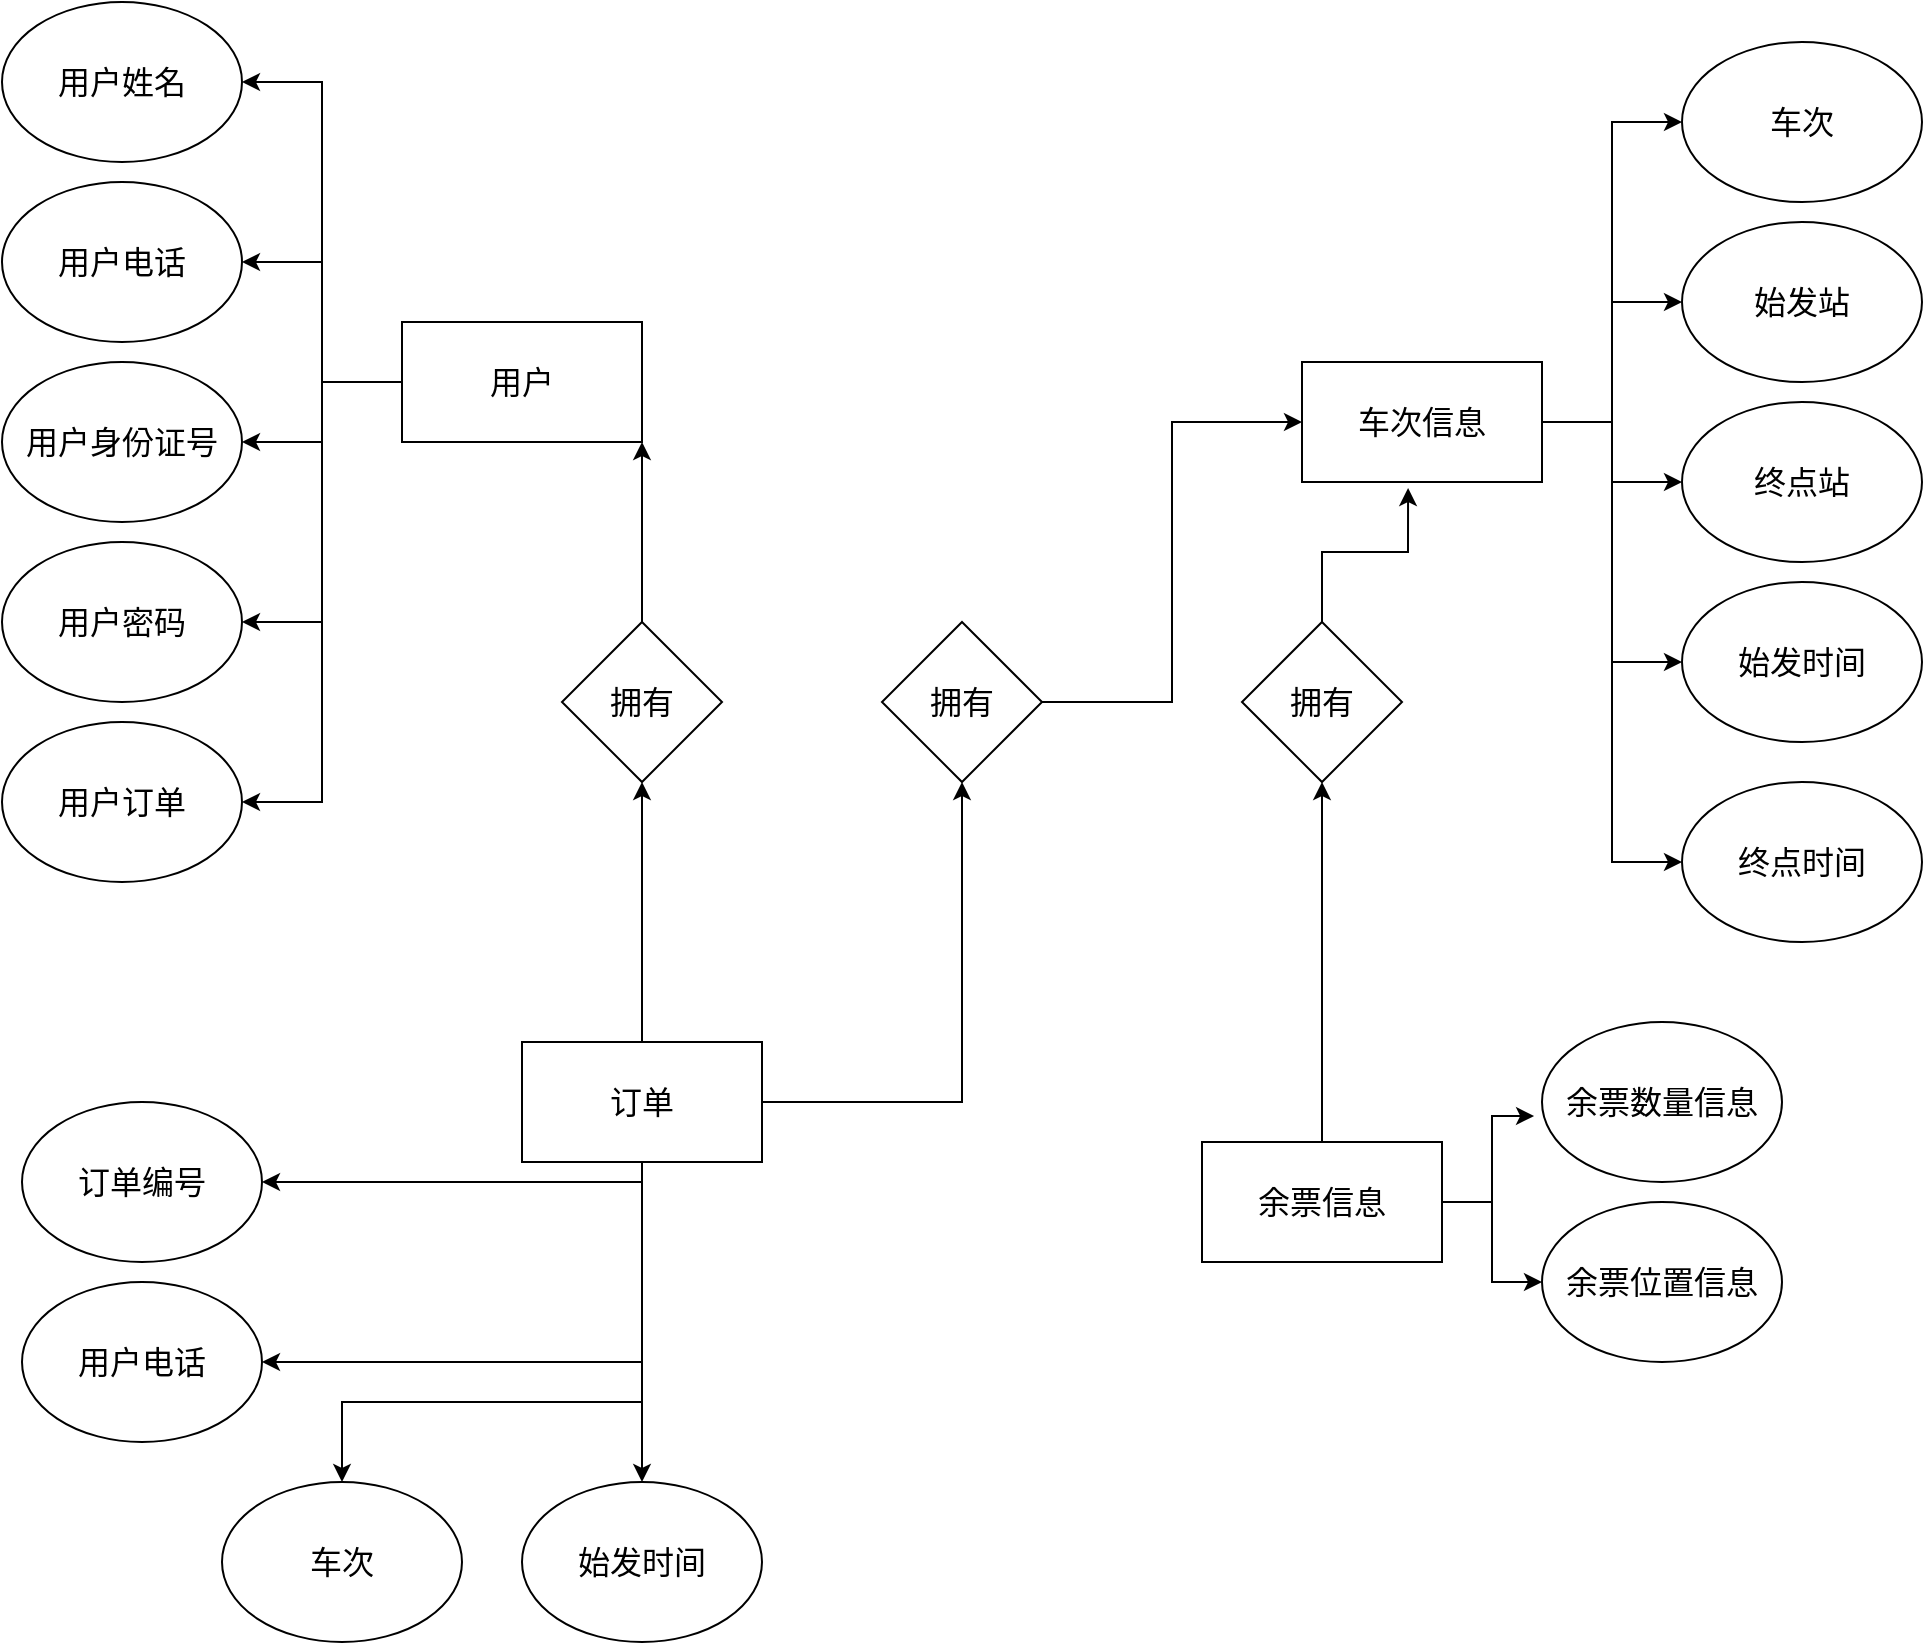 <mxfile version="20.4.2" type="github">
  <diagram id="R2lEEEUBdFMjLlhIrx00" name="Page-1">
    <mxGraphModel dx="1422" dy="762" grid="1" gridSize="10" guides="1" tooltips="1" connect="1" arrows="1" fold="1" page="1" pageScale="1" pageWidth="850" pageHeight="1100" math="0" shadow="0" extFonts="Permanent Marker^https://fonts.googleapis.com/css?family=Permanent+Marker">
      <root>
        <mxCell id="0" />
        <mxCell id="1" parent="0" />
        <mxCell id="SA7tYLyuMvEPq6KlVRxl-7" style="edgeStyle=orthogonalEdgeStyle;rounded=0;orthogonalLoop=1;jettySize=auto;html=1;exitX=0;exitY=0.5;exitDx=0;exitDy=0;entryX=1;entryY=0.5;entryDx=0;entryDy=0;fontSize=16;" edge="1" parent="1" source="SA7tYLyuMvEPq6KlVRxl-1" target="SA7tYLyuMvEPq6KlVRxl-2">
          <mxGeometry relative="1" as="geometry" />
        </mxCell>
        <mxCell id="SA7tYLyuMvEPq6KlVRxl-9" style="edgeStyle=orthogonalEdgeStyle;rounded=0;orthogonalLoop=1;jettySize=auto;html=1;entryX=1;entryY=0.5;entryDx=0;entryDy=0;fontSize=16;" edge="1" parent="1" source="SA7tYLyuMvEPq6KlVRxl-1" target="SA7tYLyuMvEPq6KlVRxl-5">
          <mxGeometry relative="1" as="geometry" />
        </mxCell>
        <mxCell id="SA7tYLyuMvEPq6KlVRxl-10" style="edgeStyle=orthogonalEdgeStyle;rounded=0;orthogonalLoop=1;jettySize=auto;html=1;entryX=1;entryY=0.5;entryDx=0;entryDy=0;fontSize=16;" edge="1" parent="1" source="SA7tYLyuMvEPq6KlVRxl-1" target="SA7tYLyuMvEPq6KlVRxl-4">
          <mxGeometry relative="1" as="geometry" />
        </mxCell>
        <mxCell id="SA7tYLyuMvEPq6KlVRxl-11" style="edgeStyle=orthogonalEdgeStyle;rounded=0;orthogonalLoop=1;jettySize=auto;html=1;entryX=1;entryY=0.5;entryDx=0;entryDy=0;fontSize=16;" edge="1" parent="1" source="SA7tYLyuMvEPq6KlVRxl-1" target="SA7tYLyuMvEPq6KlVRxl-6">
          <mxGeometry relative="1" as="geometry" />
        </mxCell>
        <mxCell id="SA7tYLyuMvEPq6KlVRxl-12" style="edgeStyle=orthogonalEdgeStyle;rounded=0;orthogonalLoop=1;jettySize=auto;html=1;entryX=1;entryY=0.5;entryDx=0;entryDy=0;fontSize=16;" edge="1" parent="1" source="SA7tYLyuMvEPq6KlVRxl-1" target="SA7tYLyuMvEPq6KlVRxl-3">
          <mxGeometry relative="1" as="geometry" />
        </mxCell>
        <mxCell id="SA7tYLyuMvEPq6KlVRxl-1" value="&lt;font style=&quot;font-size: 16px;&quot;&gt;用户&lt;/font&gt;" style="rounded=0;whiteSpace=wrap;html=1;" vertex="1" parent="1">
          <mxGeometry x="240" y="200" width="120" height="60" as="geometry" />
        </mxCell>
        <mxCell id="SA7tYLyuMvEPq6KlVRxl-2" value="用户姓名" style="ellipse;whiteSpace=wrap;html=1;fontSize=16;" vertex="1" parent="1">
          <mxGeometry x="40" y="40" width="120" height="80" as="geometry" />
        </mxCell>
        <mxCell id="SA7tYLyuMvEPq6KlVRxl-3" value="用户订单" style="ellipse;whiteSpace=wrap;html=1;fontSize=16;" vertex="1" parent="1">
          <mxGeometry x="40" y="400" width="120" height="80" as="geometry" />
        </mxCell>
        <mxCell id="SA7tYLyuMvEPq6KlVRxl-4" value="用户电话" style="ellipse;whiteSpace=wrap;html=1;fontSize=16;" vertex="1" parent="1">
          <mxGeometry x="40" y="130" width="120" height="80" as="geometry" />
        </mxCell>
        <mxCell id="SA7tYLyuMvEPq6KlVRxl-5" value="用户身份证号" style="ellipse;whiteSpace=wrap;html=1;fontSize=16;" vertex="1" parent="1">
          <mxGeometry x="40" y="220" width="120" height="80" as="geometry" />
        </mxCell>
        <mxCell id="SA7tYLyuMvEPq6KlVRxl-6" value="用户密码" style="ellipse;whiteSpace=wrap;html=1;fontSize=16;" vertex="1" parent="1">
          <mxGeometry x="40" y="310" width="120" height="80" as="geometry" />
        </mxCell>
        <mxCell id="SA7tYLyuMvEPq6KlVRxl-32" style="edgeStyle=orthogonalEdgeStyle;rounded=0;orthogonalLoop=1;jettySize=auto;html=1;entryX=0;entryY=0.5;entryDx=0;entryDy=0;fontSize=16;" edge="1" parent="1" source="SA7tYLyuMvEPq6KlVRxl-18" target="SA7tYLyuMvEPq6KlVRxl-19">
          <mxGeometry relative="1" as="geometry" />
        </mxCell>
        <mxCell id="SA7tYLyuMvEPq6KlVRxl-33" style="edgeStyle=orthogonalEdgeStyle;rounded=0;orthogonalLoop=1;jettySize=auto;html=1;fontSize=16;" edge="1" parent="1" source="SA7tYLyuMvEPq6KlVRxl-18" target="SA7tYLyuMvEPq6KlVRxl-22">
          <mxGeometry relative="1" as="geometry" />
        </mxCell>
        <mxCell id="SA7tYLyuMvEPq6KlVRxl-34" style="edgeStyle=orthogonalEdgeStyle;rounded=0;orthogonalLoop=1;jettySize=auto;html=1;entryX=0;entryY=0.5;entryDx=0;entryDy=0;fontSize=16;" edge="1" parent="1" source="SA7tYLyuMvEPq6KlVRxl-18" target="SA7tYLyuMvEPq6KlVRxl-23">
          <mxGeometry relative="1" as="geometry" />
        </mxCell>
        <mxCell id="SA7tYLyuMvEPq6KlVRxl-35" style="edgeStyle=orthogonalEdgeStyle;rounded=0;orthogonalLoop=1;jettySize=auto;html=1;entryX=0;entryY=0.5;entryDx=0;entryDy=0;fontSize=16;" edge="1" parent="1" source="SA7tYLyuMvEPq6KlVRxl-18" target="SA7tYLyuMvEPq6KlVRxl-20">
          <mxGeometry relative="1" as="geometry" />
        </mxCell>
        <mxCell id="SA7tYLyuMvEPq6KlVRxl-36" style="edgeStyle=orthogonalEdgeStyle;rounded=0;orthogonalLoop=1;jettySize=auto;html=1;entryX=0;entryY=0.5;entryDx=0;entryDy=0;fontSize=16;" edge="1" parent="1" source="SA7tYLyuMvEPq6KlVRxl-18" target="SA7tYLyuMvEPq6KlVRxl-25">
          <mxGeometry relative="1" as="geometry" />
        </mxCell>
        <mxCell id="SA7tYLyuMvEPq6KlVRxl-18" value="&lt;span style=&quot;font-size: 16px;&quot;&gt;车次信息&lt;/span&gt;" style="rounded=0;whiteSpace=wrap;html=1;" vertex="1" parent="1">
          <mxGeometry x="690" y="220" width="120" height="60" as="geometry" />
        </mxCell>
        <mxCell id="SA7tYLyuMvEPq6KlVRxl-19" value="车次" style="ellipse;whiteSpace=wrap;html=1;fontSize=16;" vertex="1" parent="1">
          <mxGeometry x="880" y="60" width="120" height="80" as="geometry" />
        </mxCell>
        <mxCell id="SA7tYLyuMvEPq6KlVRxl-20" value="始发时间" style="ellipse;whiteSpace=wrap;html=1;fontSize=16;" vertex="1" parent="1">
          <mxGeometry x="880" y="330" width="120" height="80" as="geometry" />
        </mxCell>
        <mxCell id="SA7tYLyuMvEPq6KlVRxl-21" value="余票数量信息&lt;span style=&quot;color: rgba(0, 0, 0, 0); font-family: monospace; font-size: 0px; text-align: start;&quot;&gt;%3CmxGraphModel%3E%3Croot%3E%3CmxCell%20id%3D%220%22%2F%3E%3CmxCell%20id%3D%221%22%20parent%3D%220%22%2F%3E%3CmxCell%20id%3D%222%22%20value%3D%22%26lt%3Bspan%20style%3D%26quot%3Bfont-size%3A%2016px%3B%26quot%3B%26gt%3B%E5%88%97%E8%BD%A6%26lt%3B%2Fspan%26gt%3B%22%20style%3D%22rounded%3D0%3BwhiteSpace%3Dwrap%3Bhtml%3D1%3B%22%20vertex%3D%221%22%20parent%3D%221%22%3E%3CmxGeometry%20x%3D%22640%22%20y%3D%22210%22%20width%3D%22120%22%20height%3D%2260%22%20as%3D%22geometry%22%2F%3E%3C%2FmxCell%3E%3C%2Froot%3E%3C%2FmxGraphModel%3E&lt;/span&gt;" style="ellipse;whiteSpace=wrap;html=1;fontSize=16;" vertex="1" parent="1">
          <mxGeometry x="810" y="550" width="120" height="80" as="geometry" />
        </mxCell>
        <mxCell id="SA7tYLyuMvEPq6KlVRxl-22" value="始发站" style="ellipse;whiteSpace=wrap;html=1;fontSize=16;" vertex="1" parent="1">
          <mxGeometry x="880" y="150" width="120" height="80" as="geometry" />
        </mxCell>
        <mxCell id="SA7tYLyuMvEPq6KlVRxl-23" value="终点站" style="ellipse;whiteSpace=wrap;html=1;fontSize=16;" vertex="1" parent="1">
          <mxGeometry x="880" y="240" width="120" height="80" as="geometry" />
        </mxCell>
        <mxCell id="SA7tYLyuMvEPq6KlVRxl-29" style="edgeStyle=orthogonalEdgeStyle;rounded=0;orthogonalLoop=1;jettySize=auto;html=1;exitX=0;exitY=0;exitDx=0;exitDy=0;entryX=0.5;entryY=1;entryDx=0;entryDy=0;fontSize=16;" edge="1" parent="1" source="SA7tYLyuMvEPq6KlVRxl-24" target="SA7tYLyuMvEPq6KlVRxl-27">
          <mxGeometry relative="1" as="geometry">
            <Array as="points">
              <mxPoint x="360" y="560" />
            </Array>
          </mxGeometry>
        </mxCell>
        <mxCell id="SA7tYLyuMvEPq6KlVRxl-40" style="edgeStyle=orthogonalEdgeStyle;rounded=0;orthogonalLoop=1;jettySize=auto;html=1;exitX=0.5;exitY=1;exitDx=0;exitDy=0;entryX=1;entryY=0.5;entryDx=0;entryDy=0;fontSize=16;" edge="1" parent="1" source="SA7tYLyuMvEPq6KlVRxl-24" target="SA7tYLyuMvEPq6KlVRxl-26">
          <mxGeometry relative="1" as="geometry">
            <Array as="points">
              <mxPoint x="360" y="630" />
            </Array>
          </mxGeometry>
        </mxCell>
        <mxCell id="SA7tYLyuMvEPq6KlVRxl-42" style="edgeStyle=orthogonalEdgeStyle;rounded=0;orthogonalLoop=1;jettySize=auto;html=1;entryX=1;entryY=0.5;entryDx=0;entryDy=0;fontSize=16;" edge="1" parent="1" source="SA7tYLyuMvEPq6KlVRxl-24" target="SA7tYLyuMvEPq6KlVRxl-37">
          <mxGeometry relative="1" as="geometry">
            <Array as="points">
              <mxPoint x="360" y="720" />
            </Array>
          </mxGeometry>
        </mxCell>
        <mxCell id="SA7tYLyuMvEPq6KlVRxl-43" style="edgeStyle=orthogonalEdgeStyle;rounded=0;orthogonalLoop=1;jettySize=auto;html=1;entryX=0.5;entryY=0;entryDx=0;entryDy=0;fontSize=16;" edge="1" parent="1" source="SA7tYLyuMvEPq6KlVRxl-24" target="SA7tYLyuMvEPq6KlVRxl-38">
          <mxGeometry relative="1" as="geometry">
            <Array as="points">
              <mxPoint x="360" y="740" />
              <mxPoint x="210" y="740" />
            </Array>
          </mxGeometry>
        </mxCell>
        <mxCell id="SA7tYLyuMvEPq6KlVRxl-44" style="edgeStyle=orthogonalEdgeStyle;rounded=0;orthogonalLoop=1;jettySize=auto;html=1;entryX=0.5;entryY=0;entryDx=0;entryDy=0;fontSize=16;" edge="1" parent="1" source="SA7tYLyuMvEPq6KlVRxl-24" target="SA7tYLyuMvEPq6KlVRxl-39">
          <mxGeometry relative="1" as="geometry" />
        </mxCell>
        <mxCell id="SA7tYLyuMvEPq6KlVRxl-51" style="edgeStyle=orthogonalEdgeStyle;rounded=0;orthogonalLoop=1;jettySize=auto;html=1;entryX=0.5;entryY=1;entryDx=0;entryDy=0;fontSize=16;" edge="1" parent="1" source="SA7tYLyuMvEPq6KlVRxl-24" target="SA7tYLyuMvEPq6KlVRxl-50">
          <mxGeometry relative="1" as="geometry" />
        </mxCell>
        <mxCell id="SA7tYLyuMvEPq6KlVRxl-24" value="&lt;span style=&quot;font-size: 16px;&quot;&gt;订单&lt;/span&gt;" style="rounded=0;whiteSpace=wrap;html=1;" vertex="1" parent="1">
          <mxGeometry x="300" y="560" width="120" height="60" as="geometry" />
        </mxCell>
        <mxCell id="SA7tYLyuMvEPq6KlVRxl-25" value="终点时间" style="ellipse;whiteSpace=wrap;html=1;fontSize=16;" vertex="1" parent="1">
          <mxGeometry x="880" y="430" width="120" height="80" as="geometry" />
        </mxCell>
        <mxCell id="SA7tYLyuMvEPq6KlVRxl-26" value="订单编号" style="ellipse;whiteSpace=wrap;html=1;fontSize=16;" vertex="1" parent="1">
          <mxGeometry x="50" y="590" width="120" height="80" as="geometry" />
        </mxCell>
        <mxCell id="SA7tYLyuMvEPq6KlVRxl-30" style="edgeStyle=orthogonalEdgeStyle;rounded=0;orthogonalLoop=1;jettySize=auto;html=1;exitX=0.5;exitY=0;exitDx=0;exitDy=0;entryX=1;entryY=1;entryDx=0;entryDy=0;fontSize=16;" edge="1" parent="1" source="SA7tYLyuMvEPq6KlVRxl-27" target="SA7tYLyuMvEPq6KlVRxl-1">
          <mxGeometry relative="1" as="geometry" />
        </mxCell>
        <mxCell id="SA7tYLyuMvEPq6KlVRxl-27" value="拥有" style="rhombus;whiteSpace=wrap;html=1;fontSize=16;" vertex="1" parent="1">
          <mxGeometry x="320" y="350" width="80" height="80" as="geometry" />
        </mxCell>
        <mxCell id="SA7tYLyuMvEPq6KlVRxl-45" style="edgeStyle=orthogonalEdgeStyle;rounded=0;orthogonalLoop=1;jettySize=auto;html=1;entryX=-0.033;entryY=0.588;entryDx=0;entryDy=0;entryPerimeter=0;fontSize=16;" edge="1" parent="1" source="SA7tYLyuMvEPq6KlVRxl-28" target="SA7tYLyuMvEPq6KlVRxl-21">
          <mxGeometry relative="1" as="geometry" />
        </mxCell>
        <mxCell id="SA7tYLyuMvEPq6KlVRxl-46" style="edgeStyle=orthogonalEdgeStyle;rounded=0;orthogonalLoop=1;jettySize=auto;html=1;entryX=0;entryY=0.5;entryDx=0;entryDy=0;fontSize=16;" edge="1" parent="1" source="SA7tYLyuMvEPq6KlVRxl-28" target="SA7tYLyuMvEPq6KlVRxl-31">
          <mxGeometry relative="1" as="geometry" />
        </mxCell>
        <mxCell id="SA7tYLyuMvEPq6KlVRxl-47" style="edgeStyle=orthogonalEdgeStyle;rounded=0;orthogonalLoop=1;jettySize=auto;html=1;exitX=0.5;exitY=0;exitDx=0;exitDy=0;fontSize=16;" edge="1" parent="1" source="SA7tYLyuMvEPq6KlVRxl-28" target="SA7tYLyuMvEPq6KlVRxl-48">
          <mxGeometry relative="1" as="geometry">
            <mxPoint x="680" y="480" as="targetPoint" />
          </mxGeometry>
        </mxCell>
        <mxCell id="SA7tYLyuMvEPq6KlVRxl-28" value="&lt;span style=&quot;font-size: 16px;&quot;&gt;余票信息&lt;/span&gt;" style="rounded=0;whiteSpace=wrap;html=1;" vertex="1" parent="1">
          <mxGeometry x="640" y="610" width="120" height="60" as="geometry" />
        </mxCell>
        <mxCell id="SA7tYLyuMvEPq6KlVRxl-31" value="余票位置信息&lt;span style=&quot;color: rgba(0, 0, 0, 0); font-family: monospace; font-size: 0px; text-align: start;&quot;&gt;%3CmxGraphModel%3E%3Croot%3E%3CmxCell%20id%3D%220%22%2F%3E%3CmxCell%20id%3D%221%22%20parent%3D%220%22%2F%3E%3CmxCell%20id%3D%222%22%20value%3D%22%26lt%3Bspan%20style%3D%26quot%3Bfont-size%3A%2016px%3B%26quot%3B%26gt%3B%E5%88%97%E8%BD%A6%26lt%3B%2Fspan%26gt%3B%22%20style%3D%22rounded%3D0%3BwhiteSpace%3Dwrap%3Bhtml%3D1%3B%22%20vertex%3D%221%22%20parent%3D%221%22%3E%3CmxGeometry%20x%3D%22640%22%20y%3D%22210%22%20width%3D%22120%22%20height%3D%2260%22%20as%3D%22geometry%22%2F%3E%3C%2FmxCell%3E%3C%2Froot%3E%3C%2FmxGraphModel%3E&lt;/span&gt;" style="ellipse;whiteSpace=wrap;html=1;fontSize=16;" vertex="1" parent="1">
          <mxGeometry x="810" y="640" width="120" height="80" as="geometry" />
        </mxCell>
        <mxCell id="SA7tYLyuMvEPq6KlVRxl-37" value="用户电话" style="ellipse;whiteSpace=wrap;html=1;fontSize=16;" vertex="1" parent="1">
          <mxGeometry x="50" y="680" width="120" height="80" as="geometry" />
        </mxCell>
        <mxCell id="SA7tYLyuMvEPq6KlVRxl-38" value="车次" style="ellipse;whiteSpace=wrap;html=1;fontSize=16;" vertex="1" parent="1">
          <mxGeometry x="150" y="780" width="120" height="80" as="geometry" />
        </mxCell>
        <mxCell id="SA7tYLyuMvEPq6KlVRxl-39" value="始发时间" style="ellipse;whiteSpace=wrap;html=1;fontSize=16;" vertex="1" parent="1">
          <mxGeometry x="300" y="780" width="120" height="80" as="geometry" />
        </mxCell>
        <mxCell id="SA7tYLyuMvEPq6KlVRxl-49" style="edgeStyle=orthogonalEdgeStyle;rounded=0;orthogonalLoop=1;jettySize=auto;html=1;entryX=0.442;entryY=1.05;entryDx=0;entryDy=0;entryPerimeter=0;fontSize=16;" edge="1" parent="1" source="SA7tYLyuMvEPq6KlVRxl-48" target="SA7tYLyuMvEPq6KlVRxl-18">
          <mxGeometry relative="1" as="geometry" />
        </mxCell>
        <mxCell id="SA7tYLyuMvEPq6KlVRxl-48" value="拥有" style="rhombus;whiteSpace=wrap;html=1;fontSize=16;" vertex="1" parent="1">
          <mxGeometry x="660" y="350" width="80" height="80" as="geometry" />
        </mxCell>
        <mxCell id="SA7tYLyuMvEPq6KlVRxl-52" style="edgeStyle=orthogonalEdgeStyle;rounded=0;orthogonalLoop=1;jettySize=auto;html=1;entryX=0;entryY=0.5;entryDx=0;entryDy=0;fontSize=16;" edge="1" parent="1" source="SA7tYLyuMvEPq6KlVRxl-50" target="SA7tYLyuMvEPq6KlVRxl-18">
          <mxGeometry relative="1" as="geometry" />
        </mxCell>
        <mxCell id="SA7tYLyuMvEPq6KlVRxl-50" value="拥有" style="rhombus;whiteSpace=wrap;html=1;fontSize=16;" vertex="1" parent="1">
          <mxGeometry x="480" y="350" width="80" height="80" as="geometry" />
        </mxCell>
      </root>
    </mxGraphModel>
  </diagram>
</mxfile>
